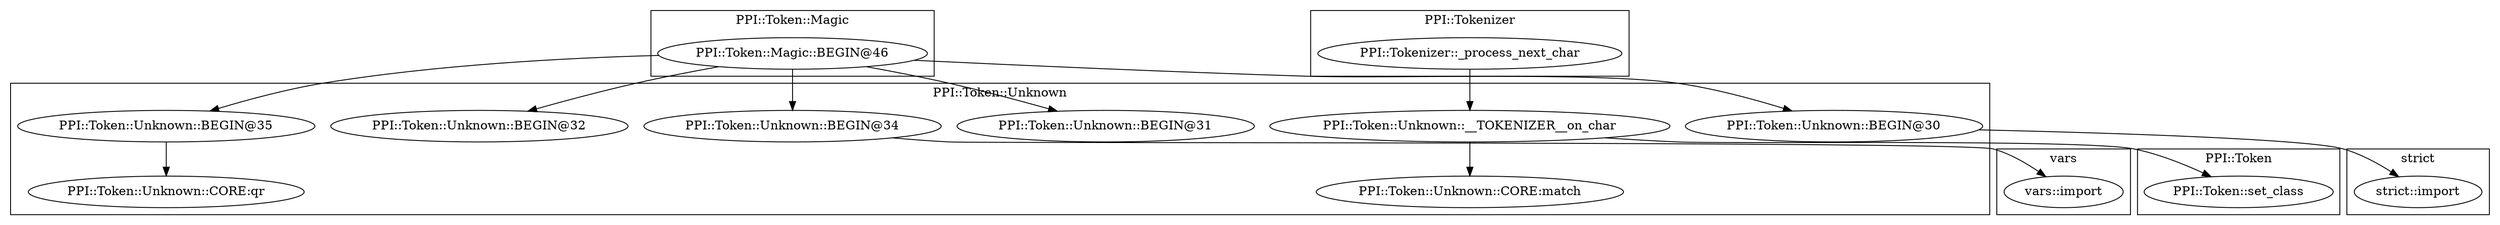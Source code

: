 digraph {
graph [overlap=false]
subgraph cluster_PPI_Token {
	label="PPI::Token";
	"PPI::Token::set_class";
}
subgraph cluster_PPI_Token_Magic {
	label="PPI::Token::Magic";
	"PPI::Token::Magic::BEGIN@46";
}
subgraph cluster_PPI_Tokenizer {
	label="PPI::Tokenizer";
	"PPI::Tokenizer::_process_next_char";
}
subgraph cluster_PPI_Token_Unknown {
	label="PPI::Token::Unknown";
	"PPI::Token::Unknown::BEGIN@32";
	"PPI::Token::Unknown::BEGIN@35";
	"PPI::Token::Unknown::CORE:match";
	"PPI::Token::Unknown::CORE:qr";
	"PPI::Token::Unknown::BEGIN@34";
	"PPI::Token::Unknown::__TOKENIZER__on_char";
	"PPI::Token::Unknown::BEGIN@30";
	"PPI::Token::Unknown::BEGIN@31";
}
subgraph cluster_vars {
	label="vars";
	"vars::import";
}
subgraph cluster_strict {
	label="strict";
	"strict::import";
}
"PPI::Tokenizer::_process_next_char" -> "PPI::Token::Unknown::__TOKENIZER__on_char";
"PPI::Token::Unknown::__TOKENIZER__on_char" -> "PPI::Token::set_class";
"PPI::Token::Magic::BEGIN@46" -> "PPI::Token::Unknown::BEGIN@35";
"PPI::Token::Unknown::BEGIN@30" -> "strict::import";
"PPI::Token::Unknown::BEGIN@34" -> "vars::import";
"PPI::Token::Magic::BEGIN@46" -> "PPI::Token::Unknown::BEGIN@30";
"PPI::Token::Magic::BEGIN@46" -> "PPI::Token::Unknown::BEGIN@32";
"PPI::Token::Magic::BEGIN@46" -> "PPI::Token::Unknown::BEGIN@34";
"PPI::Token::Unknown::__TOKENIZER__on_char" -> "PPI::Token::Unknown::CORE:match";
"PPI::Token::Magic::BEGIN@46" -> "PPI::Token::Unknown::BEGIN@31";
"PPI::Token::Unknown::BEGIN@35" -> "PPI::Token::Unknown::CORE:qr";
}
